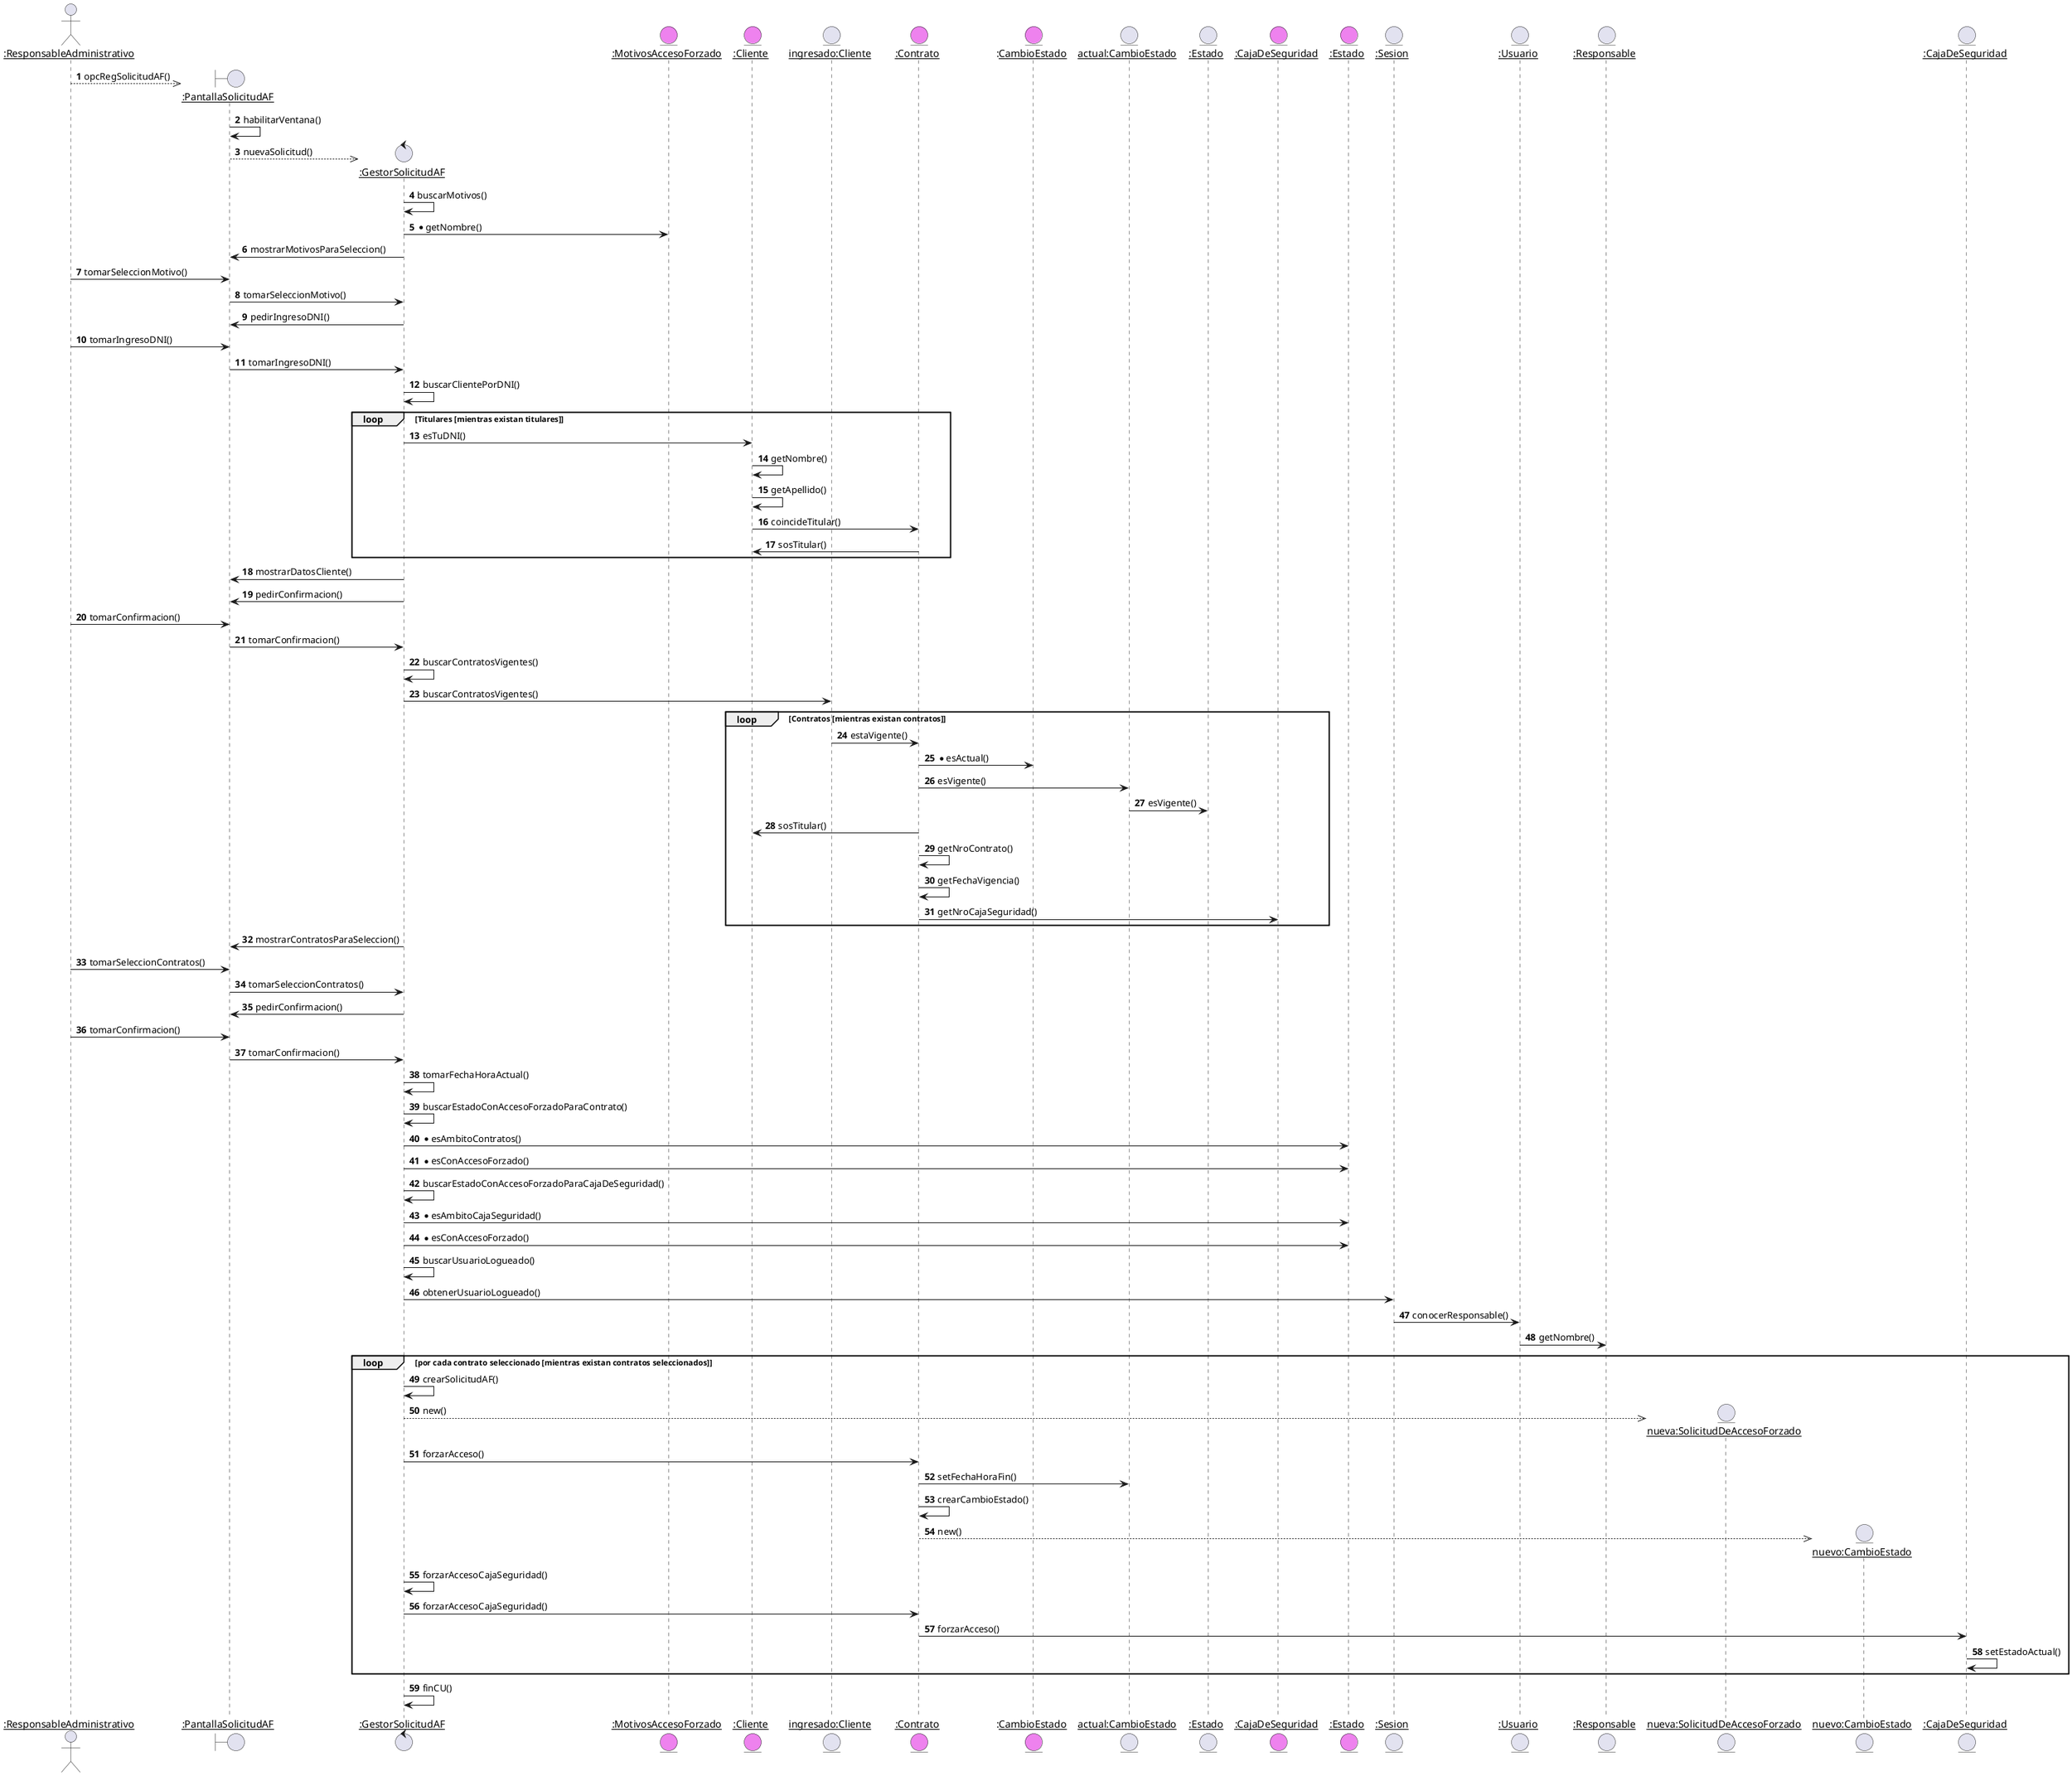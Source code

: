 @startuml
autonumber

actor "__:ResponsableAdministrativo__" as RA 
boundary "__:PantallaSolicitudAF__" as Pantalla
control "__:GestorSolicitudAF__" as Gestor 

RA -->> Pantalla**: opcRegSolicitudAF()
Pantalla -> Pantalla: habilitarVentana()
Pantalla -->> Gestor**: nuevaSolicitud()

entity "__:MotivosAccesoForzado__" as Motivos #violet 
Gestor -> Gestor: buscarMotivos()
Gestor -> Motivos: *getNombre()

Gestor -> Pantalla: mostrarMotivosParaSeleccion()
RA -> Pantalla: tomarSeleccionMotivo()
Pantalla -> Gestor: tomarSeleccionMotivo()

Gestor -> Pantalla: pedirIngresoDNI()
RA -> Pantalla: tomarIngresoDNI()
Pantalla -> Gestor: tomarIngresoDNI()

entity "__:Cliente__" as Clientes #violet 
entity "__ingresado:Cliente__" as Cliente
entity "__:Contrato__" as Contratos #violet
Gestor -> Gestor: buscarClientePorDNI()
loop Titulares [mientras existan titulares]
    Gestor -> Clientes: esTuDNI()
    Clientes -> Clientes: getNombre()
    Clientes -> Clientes: getApellido()
    Clientes -> Contratos: coincideTitular()
    Contratos -> Clientes: sosTitular()
end
Gestor -> Pantalla: mostrarDatosCliente()
Gestor -> Pantalla: pedirConfirmacion()

RA->Pantalla: tomarConfirmacion()
Pantalla-> Gestor: tomarConfirmacion()


Gestor -> Gestor: buscarContratosVigentes()
Gestor-> Cliente: buscarContratosVigentes()
entity ":__CambioEstado__" as CE #violet
entity "__actual:CambioEstado__" as actualCE 
entity "__:Estado__" as E 

entity "__:CajaDeSeguridad__" as Cajas #violet
loop Contratos [mientras existan contratos]
    Cliente -> Contratos: estaVigente()
    Contratos -> CE: *esActual()
    Contratos -> actualCE: esVigente()
    actualCE->E:esVigente()
    Contratos -> Clientes: sosTitular()
    Contratos -> Contratos: getNroContrato()
    Contratos -> Contratos: getFechaVigencia()
    Contratos -> Cajas: getNroCajaSeguridad()
end

Gestor -> Pantalla: mostrarContratosParaSeleccion()
RA-> Pantalla: tomarSeleccionContratos()
Pantalla->Gestor: tomarSeleccionContratos()

Gestor->Pantalla:pedirConfirmacion()
RA->Pantalla:tomarConfirmacion()
Pantalla->Gestor:tomarConfirmacion()


Gestor -> Gestor: tomarFechaHoraActual()
Gestor -> Gestor: buscarEstadoConAccesoForzadoParaContrato()
entity "__:Estado__" as Estados #violet 
Gestor -> Estados: *esAmbitoContratos()
Gestor -> Estados: *esConAccesoForzado()

Gestor -> Gestor: buscarEstadoConAccesoForzadoParaCajaDeSeguridad()
Gestor -> Estados: *esAmbitoCajaSeguridad()
Gestor -> Estados: *esConAccesoForzado()

entity "__:Sesion__" as Sesion 
entity "__:Usuario__" as Usuario 
entity "__:Responsable__" as Responsable 

Gestor -> Gestor: buscarUsuarioLogueado()
Gestor -> Sesion: obtenerUsuarioLogueado()
Sesion -> Usuario: conocerResponsable()
Usuario -> Responsable: getNombre()

entity "__nueva:SolicitudDeAccesoForzado__" as Solicitud
loop por cada contrato seleccionado [mientras existan contratos seleccionados]
    Gestor -> Gestor: crearSolicitudAF()
    Gestor -->> Solicitud**: new()
    Gestor -> Contratos: forzarAcceso()
    Contratos -> actualCE: setFechaHoraFin()
    Contratos -> Contratos: crearCambioEstado()
    entity "__nuevo:CambioEstado__" as newCE 
    Contratos -->> newCE**: new()

    Gestor -> Gestor: forzarAccesoCajaSeguridad()
    Gestor -> Contratos: forzarAccesoCajaSeguridad()
    entity "__:CajaDeSeguridad__" as CajaSeguridad
    Contratos -> CajaSeguridad: forzarAcceso()
    CajaSeguridad -> CajaSeguridad: setEstadoActual()
end 

Gestor -> Gestor: finCU()
@enduml